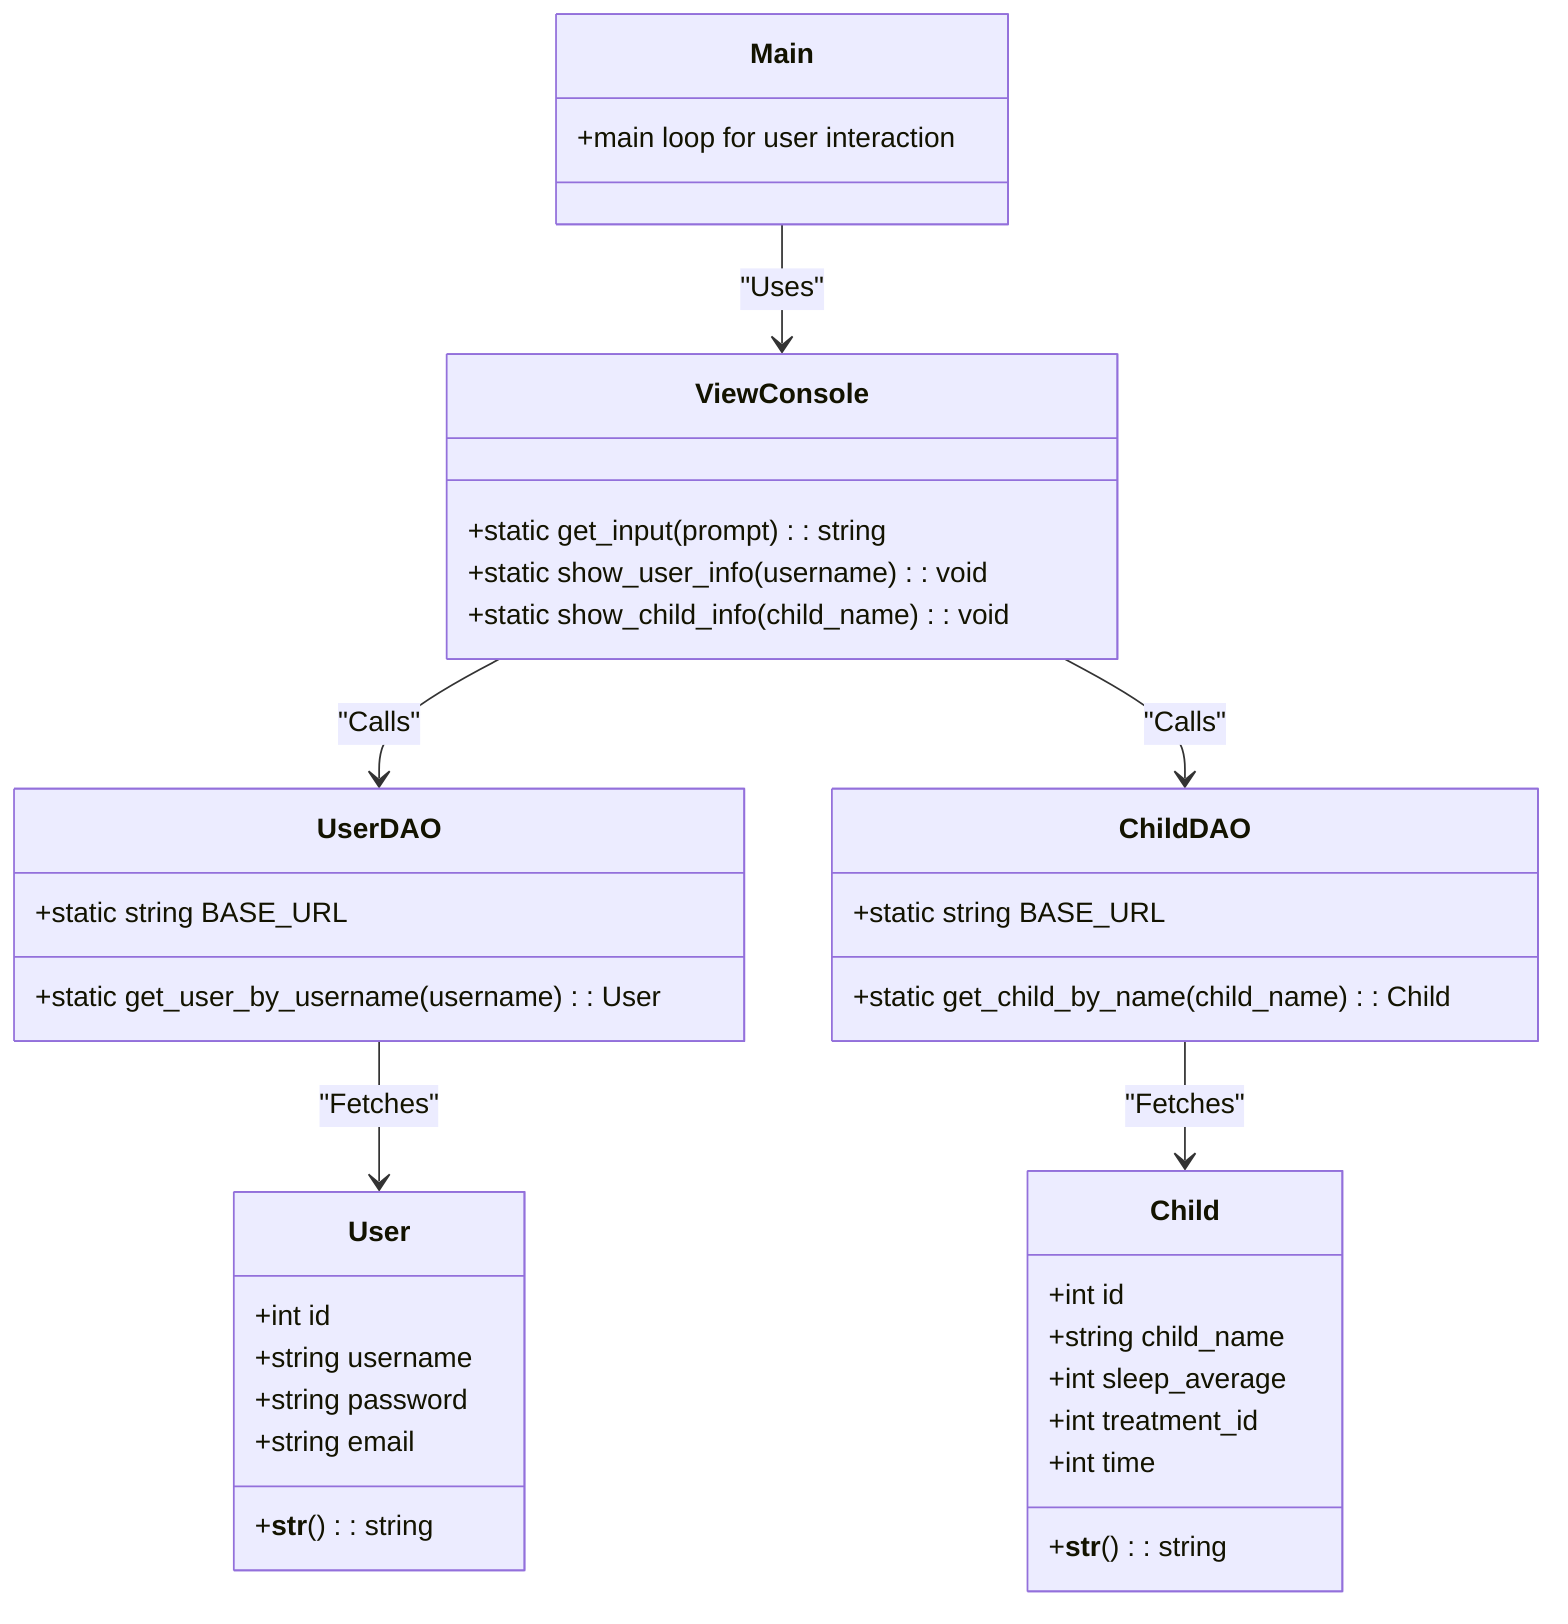 classDiagram
    class User {
        +int id
        +string username
        +string password
        +string email
        +__str__(): string
    }

    class UserDAO {
        +static string BASE_URL
        +static get_user_by_username(username): User
    }

    class Child {
        +int id
        +string child_name
        +int sleep_average
        +int treatment_id
        +int time
        +__str__(): string
    }

    class ChildDAO {
        +static string BASE_URL
        +static get_child_by_name(child_name): Child
    }

    class ViewConsole {
        +static get_input(prompt): string
        +static show_user_info(username): void
        +static show_child_info(child_name): void
    }

    class Main {
        +main loop for user interaction
    }

    UserDAO --> User : "Fetches"
    ChildDAO --> Child : "Fetches"
    ViewConsole --> UserDAO : "Calls"
    ViewConsole --> ChildDAO : "Calls"
    Main --> ViewConsole : "Uses"